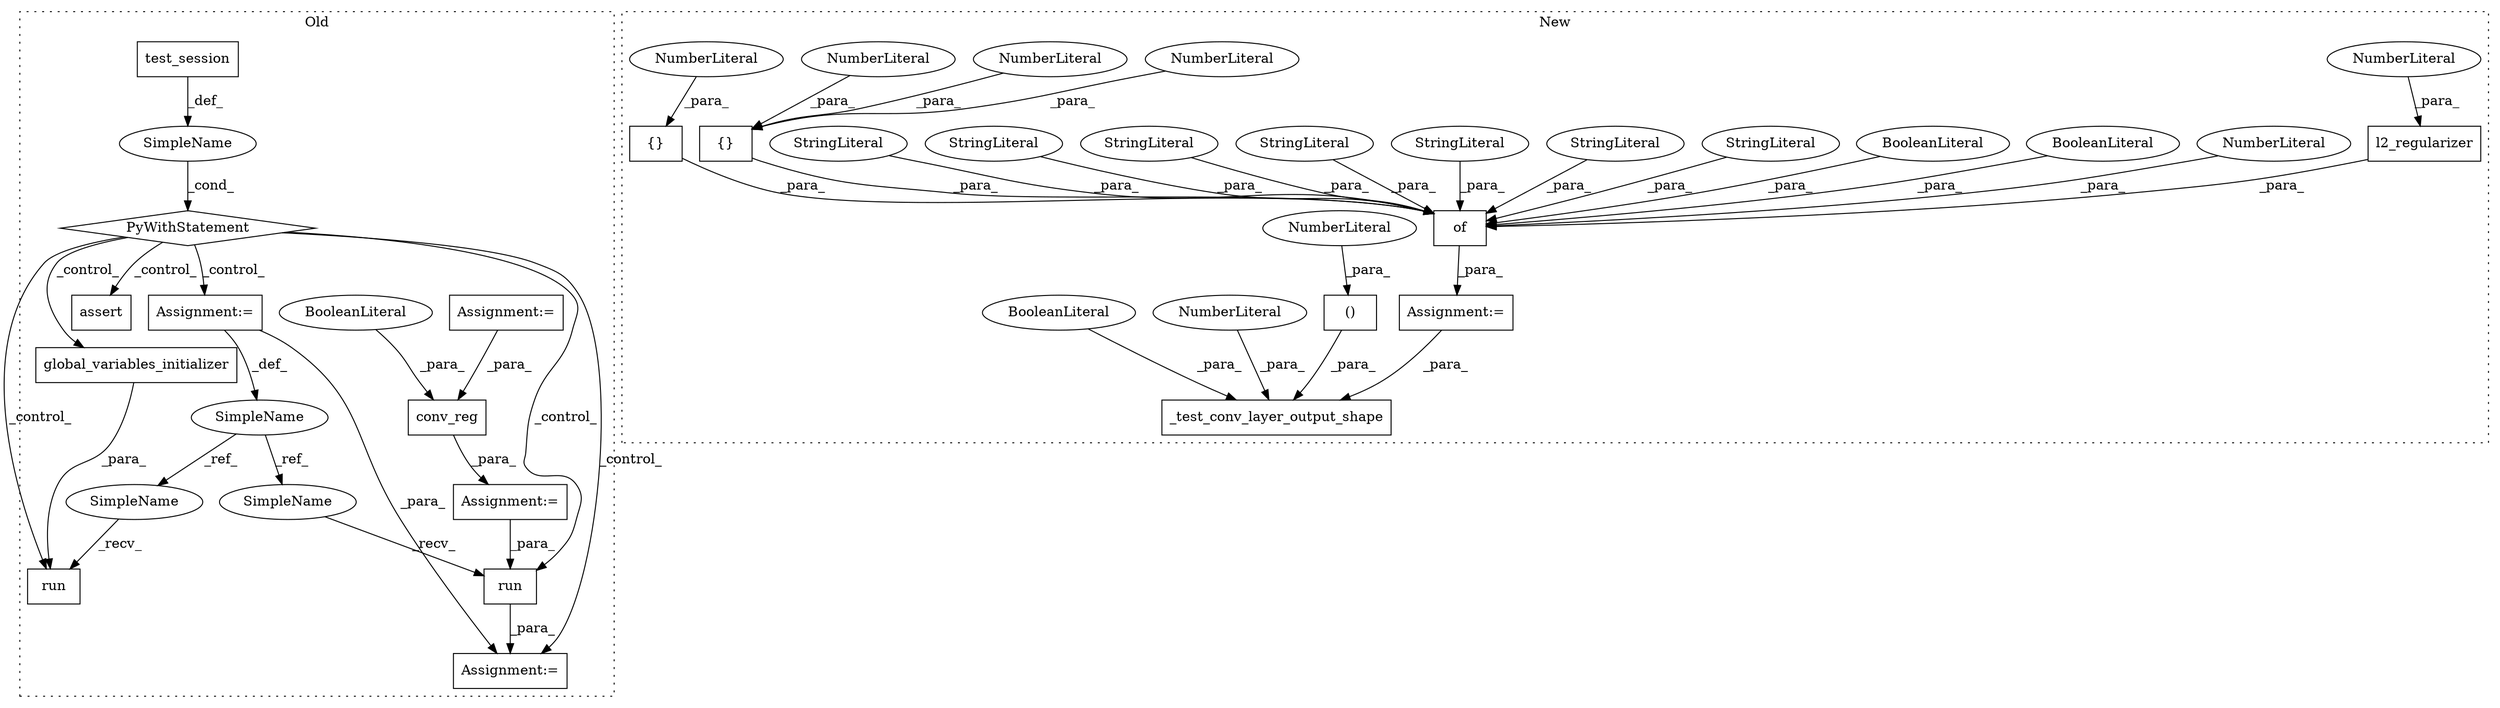 digraph G {
subgraph cluster0 {
1 [label="assert" a="32" s="5452,5546" l="22,1" shape="box"];
4 [label="test_session" a="32" s="5311" l="14" shape="box"];
5 [label="SimpleName" a="42" s="" l="" shape="ellipse"];
6 [label="PyWithStatement" a="104" s="5296,5325" l="10,2" shape="diamond"];
7 [label="global_variables_initializer" a="32" s="5371" l="30" shape="box"];
15 [label="run" a="32" s="5356,5401" l="4,1" shape="box"];
23 [label="SimpleName" a="42" s="5339" l="4" shape="ellipse"];
24 [label="run" a="32" s="5422,5438" l="4,1" shape="box"];
25 [label="conv_reg" a="32" s="5250,5268" l="9,1" shape="box"];
26 [label="BooleanLiteral" a="9" s="5264" l="4" shape="ellipse"];
28 [label="Assignment:=" a="7" s="5118" l="1" shape="box"];
29 [label="Assignment:=" a="7" s="5249" l="1" shape="box"];
30 [label="Assignment:=" a="7" s="5339" l="4" shape="box"];
31 [label="Assignment:=" a="7" s="5416" l="1" shape="box"];
40 [label="SimpleName" a="42" s="5351" l="4" shape="ellipse"];
41 [label="SimpleName" a="42" s="5417" l="4" shape="ellipse"];
label = "Old";
style="dotted";
}
subgraph cluster1 {
2 [label="l2_regularizer" a="32" s="6018,6036" l="15,1" shape="box"];
3 [label="NumberLiteral" a="34" s="6033" l="3" shape="ellipse"];
8 [label="of" a="32" s="5808,6037" l="3,1" shape="box"];
9 [label="NumberLiteral" a="34" s="5827" l="2" shape="ellipse"];
10 [label="{}" a="4" s="5879,5885" l="1,1" shape="box"];
11 [label="NumberLiteral" a="34" s="5884" l="1" shape="ellipse"];
12 [label="NumberLiteral" a="34" s="5882" l="1" shape="ellipse"];
13 [label="BooleanLiteral" a="9" s="5899" l="5" shape="ellipse"];
14 [label="BooleanLiteral" a="9" s="5915" l="4" shape="ellipse"];
16 [label="StringLiteral" a="45" s="5905" l="9" shape="ellipse"];
17 [label="StringLiteral" a="45" s="5940" l="15" shape="ellipse"];
18 [label="StringLiteral" a="45" s="5811" l="15" shape="ellipse"];
19 [label="StringLiteral" a="45" s="5887" l="11" shape="ellipse"];
20 [label="StringLiteral" a="45" s="5861" l="8" shape="ellipse"];
21 [label="StringLiteral" a="45" s="5989" l="15" shape="ellipse"];
22 [label="StringLiteral" a="45" s="5932" l="7" shape="ellipse"];
27 [label="Assignment:=" a="7" s="5803" l="1" shape="box"];
32 [label="{}" a="4" s="5853,5859" l="1,1" shape="box"];
33 [label="NumberLiteral" a="34" s="5854" l="1" shape="ellipse"];
34 [label="NumberLiteral" a="34" s="5880" l="1" shape="ellipse"];
35 [label="_test_conv_layer_output_shape" a="32" s="6049,6164" l="30,1" shape="box"];
36 [label="()" a="106" s="6098" l="60" shape="box"];
37 [label="NumberLiteral" a="34" s="6112" l="2" shape="ellipse"];
38 [label="NumberLiteral" a="34" s="6079" l="1" shape="ellipse"];
39 [label="BooleanLiteral" a="9" s="6160" l="4" shape="ellipse"];
label = "New";
style="dotted";
}
2 -> 8 [label="_para_"];
3 -> 2 [label="_para_"];
4 -> 5 [label="_def_"];
5 -> 6 [label="_cond_"];
6 -> 31 [label="_control_"];
6 -> 30 [label="_control_"];
6 -> 24 [label="_control_"];
6 -> 7 [label="_control_"];
6 -> 15 [label="_control_"];
6 -> 1 [label="_control_"];
7 -> 15 [label="_para_"];
8 -> 27 [label="_para_"];
9 -> 8 [label="_para_"];
10 -> 8 [label="_para_"];
11 -> 10 [label="_para_"];
12 -> 10 [label="_para_"];
13 -> 8 [label="_para_"];
14 -> 8 [label="_para_"];
16 -> 8 [label="_para_"];
17 -> 8 [label="_para_"];
18 -> 8 [label="_para_"];
19 -> 8 [label="_para_"];
20 -> 8 [label="_para_"];
21 -> 8 [label="_para_"];
22 -> 8 [label="_para_"];
23 -> 40 [label="_ref_"];
23 -> 41 [label="_ref_"];
24 -> 31 [label="_para_"];
25 -> 29 [label="_para_"];
26 -> 25 [label="_para_"];
27 -> 35 [label="_para_"];
28 -> 25 [label="_para_"];
29 -> 24 [label="_para_"];
30 -> 31 [label="_para_"];
30 -> 23 [label="_def_"];
32 -> 8 [label="_para_"];
33 -> 32 [label="_para_"];
34 -> 10 [label="_para_"];
36 -> 35 [label="_para_"];
37 -> 36 [label="_para_"];
38 -> 35 [label="_para_"];
39 -> 35 [label="_para_"];
40 -> 15 [label="_recv_"];
41 -> 24 [label="_recv_"];
}